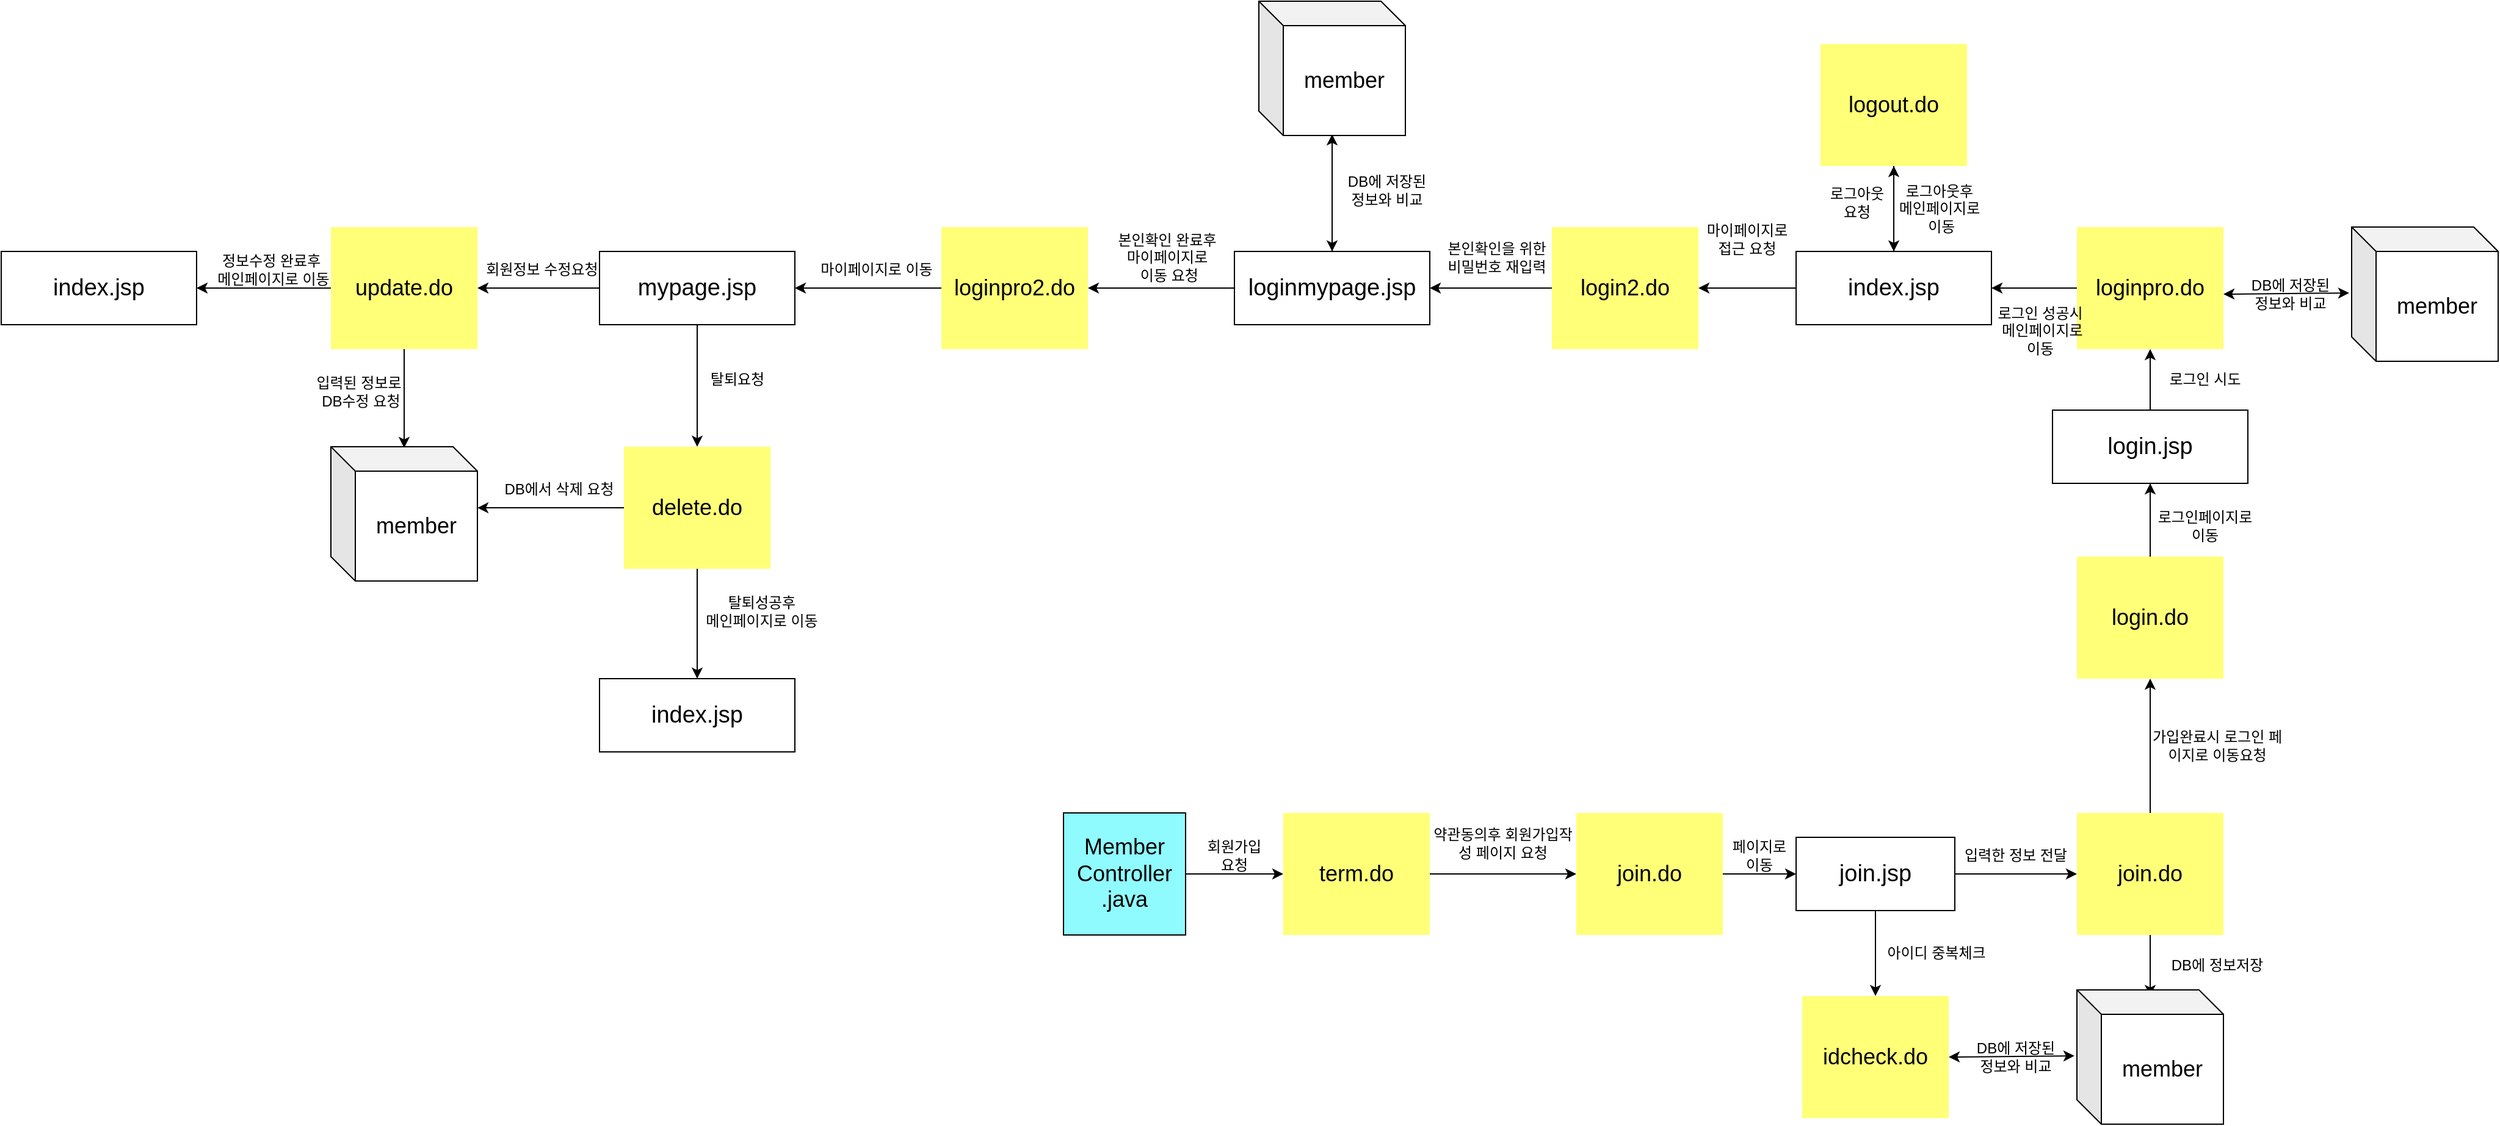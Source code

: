 <mxfile version="21.7.5" type="device">
  <diagram name="페이지-1" id="4mH2L8Mf0-gTKDYbPcVb">
    <mxGraphModel dx="2222" dy="1821" grid="1" gridSize="10" guides="1" tooltips="1" connect="1" arrows="1" fold="1" page="1" pageScale="1" pageWidth="827" pageHeight="1169" math="0" shadow="0">
      <root>
        <mxCell id="0" />
        <mxCell id="1" parent="0" />
        <mxCell id="pjN3I-cgZ5qby6amWUyW-1" style="edgeStyle=orthogonalEdgeStyle;rounded=0;orthogonalLoop=1;jettySize=auto;html=1;entryX=0;entryY=0.5;entryDx=0;entryDy=0;" edge="1" parent="1" source="pjN3I-cgZ5qby6amWUyW-3" target="pjN3I-cgZ5qby6amWUyW-5">
          <mxGeometry relative="1" as="geometry" />
        </mxCell>
        <mxCell id="pjN3I-cgZ5qby6amWUyW-3" value="&lt;font style=&quot;font-size: 18px;&quot;&gt;Member&lt;br&gt;Controller&lt;br&gt;.java&lt;br&gt;&lt;/font&gt;" style="whiteSpace=wrap;html=1;aspect=fixed;fillColor=#8FFBFF;" vertex="1" parent="1">
          <mxGeometry x="360" y="560" width="100" height="100" as="geometry" />
        </mxCell>
        <mxCell id="pjN3I-cgZ5qby6amWUyW-4" style="edgeStyle=orthogonalEdgeStyle;rounded=0;orthogonalLoop=1;jettySize=auto;html=1;entryX=0;entryY=0.5;entryDx=0;entryDy=0;" edge="1" parent="1" source="pjN3I-cgZ5qby6amWUyW-5" target="pjN3I-cgZ5qby6amWUyW-15">
          <mxGeometry relative="1" as="geometry">
            <mxPoint x="770" y="610" as="targetPoint" />
          </mxGeometry>
        </mxCell>
        <mxCell id="pjN3I-cgZ5qby6amWUyW-5" value="&lt;span style=&quot;font-size: 18px;&quot;&gt;term.do&lt;br&gt;&lt;/span&gt;" style="text;html=1;strokeColor=none;fillColor=#FFFF78;align=center;verticalAlign=middle;whiteSpace=wrap;rounded=0;" vertex="1" parent="1">
          <mxGeometry x="540" y="560" width="120" height="100" as="geometry" />
        </mxCell>
        <mxCell id="pjN3I-cgZ5qby6amWUyW-8" value="회원가입 요청" style="text;html=1;strokeColor=none;fillColor=none;align=center;verticalAlign=middle;whiteSpace=wrap;rounded=0;" vertex="1" parent="1">
          <mxGeometry x="470" y="580" width="60" height="30" as="geometry" />
        </mxCell>
        <mxCell id="pjN3I-cgZ5qby6amWUyW-24" style="edgeStyle=orthogonalEdgeStyle;rounded=0;orthogonalLoop=1;jettySize=auto;html=1;entryX=0;entryY=0.5;entryDx=0;entryDy=0;" edge="1" parent="1" source="pjN3I-cgZ5qby6amWUyW-15" target="pjN3I-cgZ5qby6amWUyW-23">
          <mxGeometry relative="1" as="geometry" />
        </mxCell>
        <mxCell id="pjN3I-cgZ5qby6amWUyW-15" value="&lt;span style=&quot;font-size: 18px;&quot;&gt;join.do&lt;br&gt;&lt;/span&gt;" style="text;html=1;strokeColor=none;fillColor=#FFFF78;align=center;verticalAlign=middle;whiteSpace=wrap;rounded=0;" vertex="1" parent="1">
          <mxGeometry x="780" y="560" width="120" height="100" as="geometry" />
        </mxCell>
        <mxCell id="pjN3I-cgZ5qby6amWUyW-30" style="edgeStyle=orthogonalEdgeStyle;rounded=0;orthogonalLoop=1;jettySize=auto;html=1;entryX=0.5;entryY=1;entryDx=0;entryDy=0;" edge="1" parent="1" source="pjN3I-cgZ5qby6amWUyW-17" target="pjN3I-cgZ5qby6amWUyW-22">
          <mxGeometry relative="1" as="geometry" />
        </mxCell>
        <mxCell id="pjN3I-cgZ5qby6amWUyW-57" style="edgeStyle=orthogonalEdgeStyle;rounded=0;orthogonalLoop=1;jettySize=auto;html=1;exitX=0.5;exitY=1;exitDx=0;exitDy=0;entryX=0.5;entryY=0.045;entryDx=0;entryDy=0;entryPerimeter=0;" edge="1" parent="1" source="pjN3I-cgZ5qby6amWUyW-17" target="pjN3I-cgZ5qby6amWUyW-52">
          <mxGeometry relative="1" as="geometry">
            <mxPoint x="1250" y="690" as="targetPoint" />
          </mxGeometry>
        </mxCell>
        <mxCell id="pjN3I-cgZ5qby6amWUyW-17" value="&lt;span style=&quot;font-size: 18px;&quot;&gt;join.do&lt;br&gt;&lt;/span&gt;" style="text;html=1;strokeColor=none;fillColor=#FFFF78;align=center;verticalAlign=middle;whiteSpace=wrap;rounded=0;" vertex="1" parent="1">
          <mxGeometry x="1190" y="560" width="120" height="100" as="geometry" />
        </mxCell>
        <mxCell id="pjN3I-cgZ5qby6amWUyW-18" value="&lt;span style=&quot;font-size: 18px;&quot;&gt;idcheck.do&lt;br&gt;&lt;/span&gt;" style="text;html=1;strokeColor=none;fillColor=#FFFF78;align=center;verticalAlign=middle;whiteSpace=wrap;rounded=0;" vertex="1" parent="1">
          <mxGeometry x="965" y="710" width="120" height="100" as="geometry" />
        </mxCell>
        <mxCell id="pjN3I-cgZ5qby6amWUyW-32" style="edgeStyle=orthogonalEdgeStyle;rounded=0;orthogonalLoop=1;jettySize=auto;html=1;entryX=0.5;entryY=1;entryDx=0;entryDy=0;" edge="1" parent="1" source="pjN3I-cgZ5qby6amWUyW-22" target="pjN3I-cgZ5qby6amWUyW-31">
          <mxGeometry relative="1" as="geometry" />
        </mxCell>
        <mxCell id="pjN3I-cgZ5qby6amWUyW-22" value="&lt;span style=&quot;font-size: 18px;&quot;&gt;login.do&lt;br&gt;&lt;/span&gt;" style="text;html=1;strokeColor=none;fillColor=#FFFF78;align=center;verticalAlign=middle;whiteSpace=wrap;rounded=0;" vertex="1" parent="1">
          <mxGeometry x="1190" y="350" width="120" height="100" as="geometry" />
        </mxCell>
        <mxCell id="pjN3I-cgZ5qby6amWUyW-25" style="edgeStyle=orthogonalEdgeStyle;rounded=0;orthogonalLoop=1;jettySize=auto;html=1;entryX=0;entryY=0.5;entryDx=0;entryDy=0;" edge="1" parent="1" source="pjN3I-cgZ5qby6amWUyW-23" target="pjN3I-cgZ5qby6amWUyW-17">
          <mxGeometry relative="1" as="geometry" />
        </mxCell>
        <mxCell id="pjN3I-cgZ5qby6amWUyW-29" style="edgeStyle=orthogonalEdgeStyle;rounded=0;orthogonalLoop=1;jettySize=auto;html=1;entryX=0.5;entryY=0;entryDx=0;entryDy=0;" edge="1" parent="1" source="pjN3I-cgZ5qby6amWUyW-23" target="pjN3I-cgZ5qby6amWUyW-18">
          <mxGeometry relative="1" as="geometry" />
        </mxCell>
        <mxCell id="pjN3I-cgZ5qby6amWUyW-23" value="&lt;span style=&quot;font-size: 19px;&quot;&gt;join.jsp&lt;/span&gt;" style="rounded=0;whiteSpace=wrap;html=1;" vertex="1" parent="1">
          <mxGeometry x="960" y="580" width="130" height="60" as="geometry" />
        </mxCell>
        <mxCell id="pjN3I-cgZ5qby6amWUyW-34" style="edgeStyle=orthogonalEdgeStyle;rounded=0;orthogonalLoop=1;jettySize=auto;html=1;" edge="1" parent="1" source="pjN3I-cgZ5qby6amWUyW-31">
          <mxGeometry relative="1" as="geometry">
            <mxPoint x="1250" y="180" as="targetPoint" />
          </mxGeometry>
        </mxCell>
        <mxCell id="pjN3I-cgZ5qby6amWUyW-31" value="&lt;span style=&quot;font-size: 19px;&quot;&gt;login.jsp&lt;/span&gt;" style="rounded=0;whiteSpace=wrap;html=1;" vertex="1" parent="1">
          <mxGeometry x="1170" y="230" width="160" height="60" as="geometry" />
        </mxCell>
        <mxCell id="pjN3I-cgZ5qby6amWUyW-36" style="edgeStyle=orthogonalEdgeStyle;rounded=0;orthogonalLoop=1;jettySize=auto;html=1;" edge="1" parent="1" source="pjN3I-cgZ5qby6amWUyW-35">
          <mxGeometry relative="1" as="geometry">
            <mxPoint x="1120" y="130" as="targetPoint" />
          </mxGeometry>
        </mxCell>
        <mxCell id="pjN3I-cgZ5qby6amWUyW-35" value="&lt;span style=&quot;font-size: 18px;&quot;&gt;loginpro.do&lt;br&gt;&lt;/span&gt;" style="text;html=1;strokeColor=none;fillColor=#FFFF78;align=center;verticalAlign=middle;whiteSpace=wrap;rounded=0;" vertex="1" parent="1">
          <mxGeometry x="1190" y="80" width="120" height="100" as="geometry" />
        </mxCell>
        <mxCell id="pjN3I-cgZ5qby6amWUyW-39" style="edgeStyle=orthogonalEdgeStyle;rounded=0;orthogonalLoop=1;jettySize=auto;html=1;" edge="1" parent="1" source="pjN3I-cgZ5qby6amWUyW-38">
          <mxGeometry relative="1" as="geometry">
            <mxPoint x="880" y="130" as="targetPoint" />
          </mxGeometry>
        </mxCell>
        <mxCell id="pjN3I-cgZ5qby6amWUyW-98" style="edgeStyle=orthogonalEdgeStyle;rounded=0;orthogonalLoop=1;jettySize=auto;html=1;entryX=0.5;entryY=1;entryDx=0;entryDy=0;" edge="1" parent="1" source="pjN3I-cgZ5qby6amWUyW-38" target="pjN3I-cgZ5qby6amWUyW-97">
          <mxGeometry relative="1" as="geometry" />
        </mxCell>
        <mxCell id="pjN3I-cgZ5qby6amWUyW-38" value="&lt;span style=&quot;font-size: 19px;&quot;&gt;index.jsp&lt;/span&gt;" style="rounded=0;whiteSpace=wrap;html=1;" vertex="1" parent="1">
          <mxGeometry x="960" y="100" width="160" height="60" as="geometry" />
        </mxCell>
        <mxCell id="pjN3I-cgZ5qby6amWUyW-43" style="edgeStyle=orthogonalEdgeStyle;rounded=0;orthogonalLoop=1;jettySize=auto;html=1;entryX=1;entryY=0.5;entryDx=0;entryDy=0;" edge="1" parent="1" source="pjN3I-cgZ5qby6amWUyW-41" target="pjN3I-cgZ5qby6amWUyW-42">
          <mxGeometry relative="1" as="geometry" />
        </mxCell>
        <mxCell id="pjN3I-cgZ5qby6amWUyW-41" value="&lt;span style=&quot;font-size: 18px;&quot;&gt;login2.do&lt;br&gt;&lt;/span&gt;" style="text;html=1;strokeColor=none;fillColor=#FFFF78;align=center;verticalAlign=middle;whiteSpace=wrap;rounded=0;" vertex="1" parent="1">
          <mxGeometry x="760" y="80" width="120" height="100" as="geometry" />
        </mxCell>
        <mxCell id="pjN3I-cgZ5qby6amWUyW-45" style="edgeStyle=orthogonalEdgeStyle;rounded=0;orthogonalLoop=1;jettySize=auto;html=1;entryX=1;entryY=0.5;entryDx=0;entryDy=0;" edge="1" parent="1" source="pjN3I-cgZ5qby6amWUyW-42" target="pjN3I-cgZ5qby6amWUyW-44">
          <mxGeometry relative="1" as="geometry" />
        </mxCell>
        <mxCell id="pjN3I-cgZ5qby6amWUyW-75" style="edgeStyle=orthogonalEdgeStyle;rounded=0;orthogonalLoop=1;jettySize=auto;html=1;entryX=0.5;entryY=0.991;entryDx=0;entryDy=0;entryPerimeter=0;" edge="1" parent="1" source="pjN3I-cgZ5qby6amWUyW-42" target="pjN3I-cgZ5qby6amWUyW-69">
          <mxGeometry relative="1" as="geometry" />
        </mxCell>
        <mxCell id="pjN3I-cgZ5qby6amWUyW-42" value="&lt;span style=&quot;font-size: 19px;&quot;&gt;loginmypage.jsp&lt;/span&gt;" style="rounded=0;whiteSpace=wrap;html=1;" vertex="1" parent="1">
          <mxGeometry x="500" y="100" width="160" height="60" as="geometry" />
        </mxCell>
        <mxCell id="pjN3I-cgZ5qby6amWUyW-79" style="edgeStyle=orthogonalEdgeStyle;rounded=0;orthogonalLoop=1;jettySize=auto;html=1;entryX=1;entryY=0.5;entryDx=0;entryDy=0;" edge="1" parent="1" source="pjN3I-cgZ5qby6amWUyW-44" target="pjN3I-cgZ5qby6amWUyW-46">
          <mxGeometry relative="1" as="geometry" />
        </mxCell>
        <mxCell id="pjN3I-cgZ5qby6amWUyW-44" value="&lt;span style=&quot;font-size: 18px;&quot;&gt;loginpro2.do&lt;br&gt;&lt;/span&gt;" style="text;html=1;strokeColor=none;fillColor=#FFFF78;align=center;verticalAlign=middle;whiteSpace=wrap;rounded=0;" vertex="1" parent="1">
          <mxGeometry x="260" y="80" width="120" height="100" as="geometry" />
        </mxCell>
        <mxCell id="pjN3I-cgZ5qby6amWUyW-93" style="edgeStyle=orthogonalEdgeStyle;rounded=0;orthogonalLoop=1;jettySize=auto;html=1;entryX=1;entryY=0.5;entryDx=0;entryDy=0;" edge="1" parent="1" source="pjN3I-cgZ5qby6amWUyW-46" target="pjN3I-cgZ5qby6amWUyW-81">
          <mxGeometry relative="1" as="geometry" />
        </mxCell>
        <mxCell id="pjN3I-cgZ5qby6amWUyW-94" style="edgeStyle=orthogonalEdgeStyle;rounded=0;orthogonalLoop=1;jettySize=auto;html=1;exitX=0.5;exitY=1;exitDx=0;exitDy=0;entryX=0.5;entryY=0;entryDx=0;entryDy=0;" edge="1" parent="1" source="pjN3I-cgZ5qby6amWUyW-46" target="pjN3I-cgZ5qby6amWUyW-82">
          <mxGeometry relative="1" as="geometry" />
        </mxCell>
        <mxCell id="pjN3I-cgZ5qby6amWUyW-46" value="&lt;span style=&quot;font-size: 19px;&quot;&gt;mypage.jsp&lt;/span&gt;" style="rounded=0;whiteSpace=wrap;html=1;" vertex="1" parent="1">
          <mxGeometry x="-20" y="100" width="160" height="60" as="geometry" />
        </mxCell>
        <mxCell id="pjN3I-cgZ5qby6amWUyW-48" value="약관동의후 회원가입작성 페이지 요청" style="text;html=1;strokeColor=none;fillColor=none;align=center;verticalAlign=middle;whiteSpace=wrap;rounded=0;" vertex="1" parent="1">
          <mxGeometry x="660" y="555" width="120" height="60" as="geometry" />
        </mxCell>
        <mxCell id="pjN3I-cgZ5qby6amWUyW-49" value="페이지로 이동" style="text;html=1;strokeColor=none;fillColor=none;align=center;verticalAlign=middle;whiteSpace=wrap;rounded=0;" vertex="1" parent="1">
          <mxGeometry x="900" y="580" width="60" height="30" as="geometry" />
        </mxCell>
        <mxCell id="pjN3I-cgZ5qby6amWUyW-50" value="아이디 중복체크" style="text;html=1;strokeColor=none;fillColor=none;align=center;verticalAlign=middle;whiteSpace=wrap;rounded=0;" vertex="1" parent="1">
          <mxGeometry x="1030" y="660" width="90" height="30" as="geometry" />
        </mxCell>
        <mxCell id="pjN3I-cgZ5qby6amWUyW-51" value="입력한 정보 전달" style="text;html=1;strokeColor=none;fillColor=none;align=center;verticalAlign=middle;whiteSpace=wrap;rounded=0;" vertex="1" parent="1">
          <mxGeometry x="1090" y="580" width="100" height="30" as="geometry" />
        </mxCell>
        <mxCell id="pjN3I-cgZ5qby6amWUyW-52" value="&lt;span style=&quot;font-size: 18px;&quot;&gt;member&lt;/span&gt;" style="shape=cube;whiteSpace=wrap;html=1;boundedLbl=1;backgroundOutline=1;darkOpacity=0.05;darkOpacity2=0.1;" vertex="1" parent="1">
          <mxGeometry x="1190" y="705" width="120" height="110" as="geometry" />
        </mxCell>
        <mxCell id="pjN3I-cgZ5qby6amWUyW-54" value="" style="endArrow=classic;startArrow=classic;html=1;rounded=0;exitX=1;exitY=0.5;exitDx=0;exitDy=0;entryX=-0.017;entryY=0.491;entryDx=0;entryDy=0;entryPerimeter=0;" edge="1" parent="1" source="pjN3I-cgZ5qby6amWUyW-18" target="pjN3I-cgZ5qby6amWUyW-52">
          <mxGeometry width="50" height="50" relative="1" as="geometry">
            <mxPoint x="1110" y="760" as="sourcePoint" />
            <mxPoint x="1160" y="710" as="targetPoint" />
          </mxGeometry>
        </mxCell>
        <mxCell id="pjN3I-cgZ5qby6amWUyW-55" value="DB에 저장된 &lt;br&gt;정보와 비교" style="text;html=1;strokeColor=none;fillColor=none;align=center;verticalAlign=middle;whiteSpace=wrap;rounded=0;" vertex="1" parent="1">
          <mxGeometry x="1095" y="730" width="90" height="60" as="geometry" />
        </mxCell>
        <mxCell id="pjN3I-cgZ5qby6amWUyW-58" value="DB에 정보저장" style="text;html=1;strokeColor=none;fillColor=none;align=center;verticalAlign=middle;whiteSpace=wrap;rounded=0;" vertex="1" parent="1">
          <mxGeometry x="1260" y="670" width="90" height="30" as="geometry" />
        </mxCell>
        <mxCell id="pjN3I-cgZ5qby6amWUyW-59" value="가입완료시 로그인 페이지로 이동요청" style="text;html=1;strokeColor=none;fillColor=none;align=center;verticalAlign=middle;whiteSpace=wrap;rounded=0;" vertex="1" parent="1">
          <mxGeometry x="1250" y="490" width="110" height="30" as="geometry" />
        </mxCell>
        <mxCell id="pjN3I-cgZ5qby6amWUyW-60" value="로그인페이지로 이동" style="text;html=1;strokeColor=none;fillColor=none;align=center;verticalAlign=middle;whiteSpace=wrap;rounded=0;" vertex="1" parent="1">
          <mxGeometry x="1250" y="310" width="90" height="30" as="geometry" />
        </mxCell>
        <mxCell id="pjN3I-cgZ5qby6amWUyW-61" value="로그인 시도" style="text;html=1;strokeColor=none;fillColor=none;align=center;verticalAlign=middle;whiteSpace=wrap;rounded=0;" vertex="1" parent="1">
          <mxGeometry x="1250" y="190" width="90" height="30" as="geometry" />
        </mxCell>
        <mxCell id="pjN3I-cgZ5qby6amWUyW-62" value="&lt;span style=&quot;font-size: 18px;&quot;&gt;member&lt;/span&gt;" style="shape=cube;whiteSpace=wrap;html=1;boundedLbl=1;backgroundOutline=1;darkOpacity=0.05;darkOpacity2=0.1;" vertex="1" parent="1">
          <mxGeometry x="1415" y="80" width="120" height="110" as="geometry" />
        </mxCell>
        <mxCell id="pjN3I-cgZ5qby6amWUyW-63" value="" style="endArrow=classic;startArrow=classic;html=1;rounded=0;exitX=1;exitY=0.5;exitDx=0;exitDy=0;entryX=-0.017;entryY=0.491;entryDx=0;entryDy=0;entryPerimeter=0;" edge="1" parent="1" target="pjN3I-cgZ5qby6amWUyW-62">
          <mxGeometry width="50" height="50" relative="1" as="geometry">
            <mxPoint x="1310" y="135" as="sourcePoint" />
            <mxPoint x="1385" y="85" as="targetPoint" />
          </mxGeometry>
        </mxCell>
        <mxCell id="pjN3I-cgZ5qby6amWUyW-64" value="DB에 저장된 &lt;br&gt;정보와 비교" style="text;html=1;strokeColor=none;fillColor=none;align=center;verticalAlign=middle;whiteSpace=wrap;rounded=0;" vertex="1" parent="1">
          <mxGeometry x="1320" y="105" width="90" height="60" as="geometry" />
        </mxCell>
        <mxCell id="pjN3I-cgZ5qby6amWUyW-65" value="로그인 성공시&lt;br&gt;&amp;nbsp;메인페이지로 &lt;br&gt;이동" style="text;html=1;strokeColor=none;fillColor=none;align=center;verticalAlign=middle;whiteSpace=wrap;rounded=0;" vertex="1" parent="1">
          <mxGeometry x="1105" y="150" width="110" height="30" as="geometry" />
        </mxCell>
        <mxCell id="pjN3I-cgZ5qby6amWUyW-67" value="마이페이지로 접근 요청" style="text;html=1;strokeColor=none;fillColor=none;align=center;verticalAlign=middle;whiteSpace=wrap;rounded=0;" vertex="1" parent="1">
          <mxGeometry x="880" y="75" width="80" height="30" as="geometry" />
        </mxCell>
        <mxCell id="pjN3I-cgZ5qby6amWUyW-68" value="본인확인을 위한 비밀번호 재입력" style="text;html=1;strokeColor=none;fillColor=none;align=center;verticalAlign=middle;whiteSpace=wrap;rounded=0;" vertex="1" parent="1">
          <mxGeometry x="670" y="90" width="90" height="30" as="geometry" />
        </mxCell>
        <mxCell id="pjN3I-cgZ5qby6amWUyW-73" style="edgeStyle=orthogonalEdgeStyle;rounded=0;orthogonalLoop=1;jettySize=auto;html=1;entryX=0.5;entryY=0;entryDx=0;entryDy=0;" edge="1" parent="1" source="pjN3I-cgZ5qby6amWUyW-69" target="pjN3I-cgZ5qby6amWUyW-42">
          <mxGeometry relative="1" as="geometry" />
        </mxCell>
        <mxCell id="pjN3I-cgZ5qby6amWUyW-69" value="&lt;span style=&quot;font-size: 18px;&quot;&gt;member&lt;/span&gt;" style="shape=cube;whiteSpace=wrap;html=1;boundedLbl=1;backgroundOutline=1;darkOpacity=0.05;darkOpacity2=0.1;" vertex="1" parent="1">
          <mxGeometry x="520" y="-105" width="120" height="110" as="geometry" />
        </mxCell>
        <mxCell id="pjN3I-cgZ5qby6amWUyW-71" value="DB에 저장된 &lt;br&gt;정보와 비교" style="text;html=1;strokeColor=none;fillColor=none;align=center;verticalAlign=middle;whiteSpace=wrap;rounded=0;" vertex="1" parent="1">
          <mxGeometry x="580" y="20" width="90" height="60" as="geometry" />
        </mxCell>
        <mxCell id="pjN3I-cgZ5qby6amWUyW-76" value="본인확인 완료후 마이페이지로&lt;br&gt;&amp;nbsp;이동 요청" style="text;html=1;strokeColor=none;fillColor=none;align=center;verticalAlign=middle;whiteSpace=wrap;rounded=0;" vertex="1" parent="1">
          <mxGeometry x="400" y="90" width="90" height="30" as="geometry" />
        </mxCell>
        <mxCell id="pjN3I-cgZ5qby6amWUyW-77" value="마이페이지로 이동" style="text;html=1;strokeColor=none;fillColor=none;align=center;verticalAlign=middle;whiteSpace=wrap;rounded=0;" vertex="1" parent="1">
          <mxGeometry x="154" y="100" width="106" height="30" as="geometry" />
        </mxCell>
        <mxCell id="pjN3I-cgZ5qby6amWUyW-90" style="edgeStyle=orthogonalEdgeStyle;rounded=0;orthogonalLoop=1;jettySize=auto;html=1;entryX=0.5;entryY=0.009;entryDx=0;entryDy=0;entryPerimeter=0;" edge="1" parent="1" source="pjN3I-cgZ5qby6amWUyW-81" target="pjN3I-cgZ5qby6amWUyW-84">
          <mxGeometry relative="1" as="geometry" />
        </mxCell>
        <mxCell id="pjN3I-cgZ5qby6amWUyW-92" style="edgeStyle=orthogonalEdgeStyle;rounded=0;orthogonalLoop=1;jettySize=auto;html=1;entryX=1;entryY=0.5;entryDx=0;entryDy=0;" edge="1" parent="1" source="pjN3I-cgZ5qby6amWUyW-81" target="pjN3I-cgZ5qby6amWUyW-91">
          <mxGeometry relative="1" as="geometry" />
        </mxCell>
        <mxCell id="pjN3I-cgZ5qby6amWUyW-81" value="&lt;span style=&quot;font-size: 18px;&quot;&gt;update.do&lt;br&gt;&lt;/span&gt;" style="text;html=1;strokeColor=none;fillColor=#FFFF78;align=center;verticalAlign=middle;whiteSpace=wrap;rounded=0;" vertex="1" parent="1">
          <mxGeometry x="-240" y="80" width="120" height="100" as="geometry" />
        </mxCell>
        <mxCell id="pjN3I-cgZ5qby6amWUyW-95" style="edgeStyle=orthogonalEdgeStyle;rounded=0;orthogonalLoop=1;jettySize=auto;html=1;entryX=0.5;entryY=0;entryDx=0;entryDy=0;" edge="1" parent="1" source="pjN3I-cgZ5qby6amWUyW-82" target="pjN3I-cgZ5qby6amWUyW-83">
          <mxGeometry relative="1" as="geometry" />
        </mxCell>
        <mxCell id="pjN3I-cgZ5qby6amWUyW-96" style="edgeStyle=orthogonalEdgeStyle;rounded=0;orthogonalLoop=1;jettySize=auto;html=1;entryX=1;entryY=0.455;entryDx=0;entryDy=0;entryPerimeter=0;" edge="1" parent="1" source="pjN3I-cgZ5qby6amWUyW-82" target="pjN3I-cgZ5qby6amWUyW-84">
          <mxGeometry relative="1" as="geometry" />
        </mxCell>
        <mxCell id="pjN3I-cgZ5qby6amWUyW-82" value="&lt;span style=&quot;font-size: 18px;&quot;&gt;delete.do&lt;br&gt;&lt;/span&gt;" style="text;html=1;strokeColor=none;fillColor=#FFFF78;align=center;verticalAlign=middle;whiteSpace=wrap;rounded=0;" vertex="1" parent="1">
          <mxGeometry y="260" width="120" height="100" as="geometry" />
        </mxCell>
        <mxCell id="pjN3I-cgZ5qby6amWUyW-83" value="&lt;span style=&quot;font-size: 19px;&quot;&gt;index.jsp&lt;/span&gt;" style="rounded=0;whiteSpace=wrap;html=1;" vertex="1" parent="1">
          <mxGeometry x="-20" y="450" width="160" height="60" as="geometry" />
        </mxCell>
        <mxCell id="pjN3I-cgZ5qby6amWUyW-84" value="&lt;span style=&quot;font-size: 18px;&quot;&gt;member&lt;/span&gt;" style="shape=cube;whiteSpace=wrap;html=1;boundedLbl=1;backgroundOutline=1;darkOpacity=0.05;darkOpacity2=0.1;" vertex="1" parent="1">
          <mxGeometry x="-240" y="260" width="120" height="110" as="geometry" />
        </mxCell>
        <mxCell id="pjN3I-cgZ5qby6amWUyW-91" value="&lt;span style=&quot;font-size: 19px;&quot;&gt;index.jsp&lt;/span&gt;" style="rounded=0;whiteSpace=wrap;html=1;" vertex="1" parent="1">
          <mxGeometry x="-510" y="100" width="160" height="60" as="geometry" />
        </mxCell>
        <mxCell id="pjN3I-cgZ5qby6amWUyW-99" style="edgeStyle=orthogonalEdgeStyle;rounded=0;orthogonalLoop=1;jettySize=auto;html=1;" edge="1" parent="1" source="pjN3I-cgZ5qby6amWUyW-97">
          <mxGeometry relative="1" as="geometry">
            <mxPoint x="1040" y="100" as="targetPoint" />
          </mxGeometry>
        </mxCell>
        <mxCell id="pjN3I-cgZ5qby6amWUyW-97" value="&lt;span style=&quot;font-size: 18px;&quot;&gt;logout.do&lt;br&gt;&lt;/span&gt;" style="text;html=1;strokeColor=none;fillColor=#FFFF78;align=center;verticalAlign=middle;whiteSpace=wrap;rounded=0;" vertex="1" parent="1">
          <mxGeometry x="980" y="-70" width="120" height="100" as="geometry" />
        </mxCell>
        <mxCell id="pjN3I-cgZ5qby6amWUyW-100" value="로그아웃 요청" style="text;html=1;strokeColor=none;fillColor=none;align=center;verticalAlign=middle;whiteSpace=wrap;rounded=0;" vertex="1" parent="1">
          <mxGeometry x="980" y="45" width="60" height="30" as="geometry" />
        </mxCell>
        <mxCell id="pjN3I-cgZ5qby6amWUyW-101" value="로그아웃후 &lt;br&gt;메인페이지로&lt;br&gt;&amp;nbsp;이동" style="text;html=1;strokeColor=none;fillColor=none;align=center;verticalAlign=middle;whiteSpace=wrap;rounded=0;" vertex="1" parent="1">
          <mxGeometry x="1030" y="50" width="95" height="30" as="geometry" />
        </mxCell>
        <mxCell id="pjN3I-cgZ5qby6amWUyW-103" value="탈퇴요청" style="text;html=1;strokeColor=none;fillColor=none;align=center;verticalAlign=middle;whiteSpace=wrap;rounded=0;" vertex="1" parent="1">
          <mxGeometry x="40" y="190" width="106" height="30" as="geometry" />
        </mxCell>
        <mxCell id="pjN3I-cgZ5qby6amWUyW-104" value="DB에서 삭제 요청" style="text;html=1;strokeColor=none;fillColor=none;align=center;verticalAlign=middle;whiteSpace=wrap;rounded=0;" vertex="1" parent="1">
          <mxGeometry x="-106" y="280" width="106" height="30" as="geometry" />
        </mxCell>
        <mxCell id="pjN3I-cgZ5qby6amWUyW-105" value="탈퇴성공후 &lt;br&gt;메인페이지로 이동" style="text;html=1;strokeColor=none;fillColor=none;align=center;verticalAlign=middle;whiteSpace=wrap;rounded=0;" vertex="1" parent="1">
          <mxGeometry x="60" y="380" width="106" height="30" as="geometry" />
        </mxCell>
        <mxCell id="pjN3I-cgZ5qby6amWUyW-106" value="회원정보 수정요청" style="text;html=1;strokeColor=none;fillColor=none;align=center;verticalAlign=middle;whiteSpace=wrap;rounded=0;" vertex="1" parent="1">
          <mxGeometry x="-120" y="100" width="106" height="30" as="geometry" />
        </mxCell>
        <mxCell id="pjN3I-cgZ5qby6amWUyW-107" value="정보수정 완료후&amp;nbsp;&lt;br&gt;메인페이지로 이동" style="text;html=1;strokeColor=none;fillColor=none;align=center;verticalAlign=middle;whiteSpace=wrap;rounded=0;" vertex="1" parent="1">
          <mxGeometry x="-340" y="100" width="106" height="30" as="geometry" />
        </mxCell>
        <mxCell id="pjN3I-cgZ5qby6amWUyW-108" value="입력된 정보로&lt;br&gt;&amp;nbsp;DB수정 요청" style="text;html=1;strokeColor=none;fillColor=none;align=center;verticalAlign=middle;whiteSpace=wrap;rounded=0;" vertex="1" parent="1">
          <mxGeometry x="-270" y="200" width="106" height="30" as="geometry" />
        </mxCell>
      </root>
    </mxGraphModel>
  </diagram>
</mxfile>
